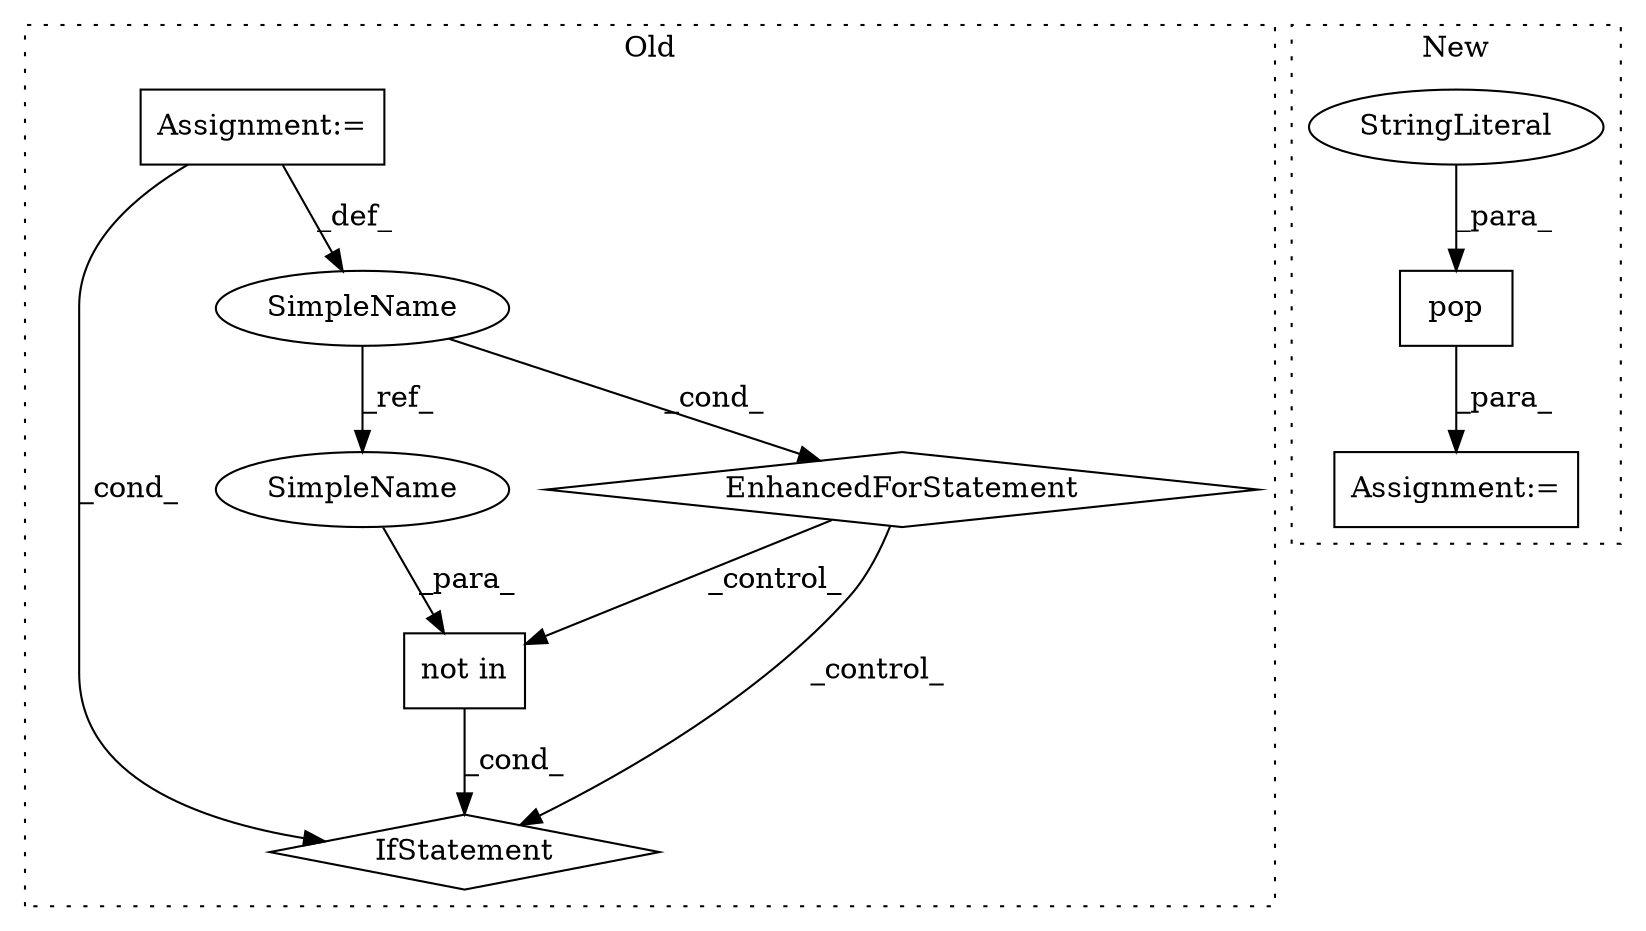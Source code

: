 digraph G {
subgraph cluster0 {
1 [label="not in" a="108" s="21555" l="10" shape="box"];
3 [label="IfStatement" a="25" s="21545,21565" l="10,2" shape="diamond"];
6 [label="SimpleName" a="42" s="21530" l="1" shape="ellipse"];
7 [label="EnhancedForStatement" a="70" s="21473,21535" l="53,2" shape="diamond"];
8 [label="Assignment:=" a="7" s="21473,21535" l="53,2" shape="box"];
9 [label="SimpleName" a="42" s="21555" l="1" shape="ellipse"];
label = "Old";
style="dotted";
}
subgraph cluster1 {
2 [label="pop" a="32" s="19776,19787" l="4,1" shape="box"];
4 [label="StringLiteral" a="45" s="19780" l="5" shape="ellipse"];
5 [label="Assignment:=" a="7" s="19768" l="1" shape="box"];
label = "New";
style="dotted";
}
1 -> 3 [label="_cond_"];
2 -> 5 [label="_para_"];
4 -> 2 [label="_para_"];
6 -> 7 [label="_cond_"];
6 -> 9 [label="_ref_"];
7 -> 1 [label="_control_"];
7 -> 3 [label="_control_"];
8 -> 6 [label="_def_"];
8 -> 3 [label="_cond_"];
9 -> 1 [label="_para_"];
}